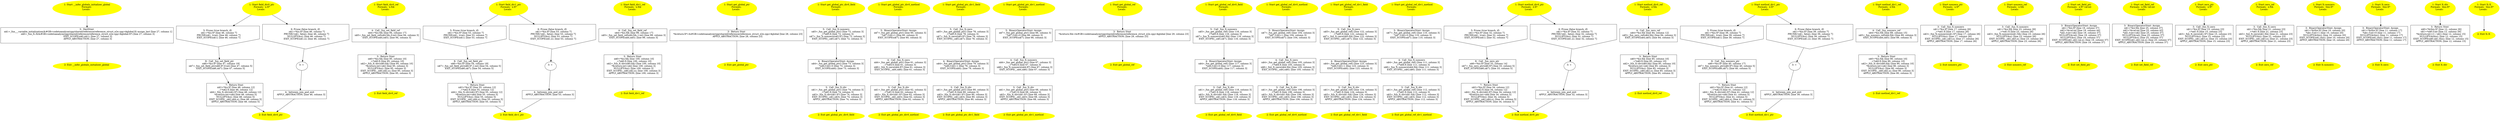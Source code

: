 /* @generated */
digraph cfg {
"__infer_globals_initializer_global.bdc08c089842ce08b974b22a75daf78e_1" [label="1: Start __infer_globals_initializer_global\nFormals: \nLocals:  \n  " color=yellow style=filled]
	

	 "__infer_globals_initializer_global.bdc08c089842ce08b974b22a75daf78e_1" -> "__infer_globals_initializer_global.bdc08c089842ce08b974b22a75daf78e_3" ;
"__infer_globals_initializer_global.bdc08c089842ce08b974b22a75daf78e_2" [label="2: Exit __infer_globals_initializer_global \n  " color=yellow style=filled]
	

"__infer_globals_initializer_global.bdc08c089842ce08b974b22a75daf78e_3" [label="3:  DeclStmt \n   n$1=_fun___variable_initialization(&#GB<codetoanalyze/cpp/shared/reference/reference_struct_e2e.cpp>$global:X) assign_last [line 27, column 1]\n  n$0=_fun_X::X(&#GB<codetoanalyze/cpp/shared/reference/reference_struct_e2e.cpp>$global:X*) [line 27, column 3]\n  EXIT_SCOPE(n$0,n$1); [line 27, column 3]\n  APPLY_ABSTRACTION; [line 27, column 3]\n " shape="box"]
	

	 "__infer_globals_initializer_global.bdc08c089842ce08b974b22a75daf78e_3" -> "__infer_globals_initializer_global.bdc08c089842ce08b974b22a75daf78e_2" ;
"field_div0_ptr(class X)#2555781581744357321.6b797bfc0b5ae2232a6e90651b2c1e32_1" [label="1: Start field_div0_ptr\nFormals:  x:X*\nLocals:  \n  " color=yellow style=filled]
	

	 "field_div0_ptr(class X)#2555781581744357321.6b797bfc0b5ae2232a6e90651b2c1e32_1" -> "field_div0_ptr(class X)#2555781581744357321.6b797bfc0b5ae2232a6e90651b2c1e32_5" ;
	 "field_div0_ptr(class X)#2555781581744357321.6b797bfc0b5ae2232a6e90651b2c1e32_1" -> "field_div0_ptr(class X)#2555781581744357321.6b797bfc0b5ae2232a6e90651b2c1e32_6" ;
"field_div0_ptr(class X)#2555781581744357321.6b797bfc0b5ae2232a6e90651b2c1e32_2" [label="2: Exit field_div0_ptr \n  " color=yellow style=filled]
	

"field_div0_ptr(class X)#2555781581744357321.6b797bfc0b5ae2232a6e90651b2c1e32_3" [label="3: + \n  " ]
	

	 "field_div0_ptr(class X)#2555781581744357321.6b797bfc0b5ae2232a6e90651b2c1e32_3" -> "field_div0_ptr(class X)#2555781581744357321.6b797bfc0b5ae2232a6e90651b2c1e32_4" ;
"field_div0_ptr(class X)#2555781581744357321.6b797bfc0b5ae2232a6e90651b2c1e32_4" [label="4:  between_join_and_exit \n   APPLY_ABSTRACTION; [line 46, column 3]\n " shape="box"]
	

	 "field_div0_ptr(class X)#2555781581744357321.6b797bfc0b5ae2232a6e90651b2c1e32_4" -> "field_div0_ptr(class X)#2555781581744357321.6b797bfc0b5ae2232a6e90651b2c1e32_2" ;
"field_div0_ptr(class X)#2555781581744357321.6b797bfc0b5ae2232a6e90651b2c1e32_5" [label="5: Prune (true branch, if) \n   n$1=*&x:X* [line 46, column 7]\n  PRUNE(n$1, true); [line 46, column 7]\n  EXIT_SCOPE(n$1); [line 46, column 7]\n " shape="invhouse"]
	

	 "field_div0_ptr(class X)#2555781581744357321.6b797bfc0b5ae2232a6e90651b2c1e32_5" -> "field_div0_ptr(class X)#2555781581744357321.6b797bfc0b5ae2232a6e90651b2c1e32_8" ;
"field_div0_ptr(class X)#2555781581744357321.6b797bfc0b5ae2232a6e90651b2c1e32_6" [label="6: Prune (false branch, if) \n   n$1=*&x:X* [line 46, column 7]\n  PRUNE(!n$1, false); [line 46, column 7]\n  NULLIFY(&x); [line 46, column 7]\n  EXIT_SCOPE(n$1,x); [line 46, column 7]\n " shape="invhouse"]
	

	 "field_div0_ptr(class X)#2555781581744357321.6b797bfc0b5ae2232a6e90651b2c1e32_6" -> "field_div0_ptr(class X)#2555781581744357321.6b797bfc0b5ae2232a6e90651b2c1e32_3" ;
"field_div0_ptr(class X)#2555781581744357321.6b797bfc0b5ae2232a6e90651b2c1e32_7" [label="7:  Return Stmt \n   n$2=*&x:X* [line 48, column 12]\n  _=*n$2:X [line 48, column 12]\n  n$4=_fun_X::div(n$2:X*) [line 48, column 12]\n  *&return:int=n$4 [line 48, column 5]\n  NULLIFY(&x); [line 48, column 5]\n  EXIT_SCOPE(_,n$2,n$4,x); [line 48, column 5]\n  APPLY_ABSTRACTION; [line 48, column 5]\n " shape="box"]
	

	 "field_div0_ptr(class X)#2555781581744357321.6b797bfc0b5ae2232a6e90651b2c1e32_7" -> "field_div0_ptr(class X)#2555781581744357321.6b797bfc0b5ae2232a6e90651b2c1e32_2" ;
"field_div0_ptr(class X)#2555781581744357321.6b797bfc0b5ae2232a6e90651b2c1e32_8" [label="8:  Call _fun_set_field_ptr \n   n$6=*&x:X* [line 47, column 19]\n  n$7=_fun_set_field_ptr(n$6:X*,0:int) [line 47, column 5]\n  EXIT_SCOPE(n$6,n$7); [line 47, column 5]\n " shape="box"]
	

	 "field_div0_ptr(class X)#2555781581744357321.6b797bfc0b5ae2232a6e90651b2c1e32_8" -> "field_div0_ptr(class X)#2555781581744357321.6b797bfc0b5ae2232a6e90651b2c1e32_7" ;
"field_div0_ref#11723804822630548942.b7eb5245bed0a75cdc2d181e5af92008_1" [label="1: Start field_div0_ref\nFormals:  x:X&\nLocals:  \n  " color=yellow style=filled]
	

	 "field_div0_ref#11723804822630548942.b7eb5245bed0a75cdc2d181e5af92008_1" -> "field_div0_ref#11723804822630548942.b7eb5245bed0a75cdc2d181e5af92008_4" ;
"field_div0_ref#11723804822630548942.b7eb5245bed0a75cdc2d181e5af92008_2" [label="2: Exit field_div0_ref \n  " color=yellow style=filled]
	

"field_div0_ref#11723804822630548942.b7eb5245bed0a75cdc2d181e5af92008_3" [label="3:  Return Stmt \n   n$0=*&x:X& [line 95, column 10]\n  _=*n$0:X [line 95, column 10]\n  n$2=_fun_X::div(n$0:X&) [line 95, column 10]\n  *&return:int=n$2 [line 95, column 3]\n  NULLIFY(&x); [line 95, column 3]\n  EXIT_SCOPE(_,n$0,n$2,x); [line 95, column 3]\n  APPLY_ABSTRACTION; [line 95, column 3]\n " shape="box"]
	

	 "field_div0_ref#11723804822630548942.b7eb5245bed0a75cdc2d181e5af92008_3" -> "field_div0_ref#11723804822630548942.b7eb5245bed0a75cdc2d181e5af92008_2" ;
"field_div0_ref#11723804822630548942.b7eb5245bed0a75cdc2d181e5af92008_4" [label="4:  Call _fun_set_field_ref \n   n$4=*&x:X& [line 94, column 17]\n  n$5=_fun_set_field_ref(n$4:X&,0:int) [line 94, column 3]\n  EXIT_SCOPE(n$4,n$5); [line 94, column 3]\n " shape="box"]
	

	 "field_div0_ref#11723804822630548942.b7eb5245bed0a75cdc2d181e5af92008_4" -> "field_div0_ref#11723804822630548942.b7eb5245bed0a75cdc2d181e5af92008_3" ;
"field_div1_ptr(class X)#10491775926176760544.81717de1848fc0d3e24eb39e45b574dd_1" [label="1: Start field_div1_ptr\nFormals:  x:X*\nLocals:  \n  " color=yellow style=filled]
	

	 "field_div1_ptr(class X)#10491775926176760544.81717de1848fc0d3e24eb39e45b574dd_1" -> "field_div1_ptr(class X)#10491775926176760544.81717de1848fc0d3e24eb39e45b574dd_5" ;
	 "field_div1_ptr(class X)#10491775926176760544.81717de1848fc0d3e24eb39e45b574dd_1" -> "field_div1_ptr(class X)#10491775926176760544.81717de1848fc0d3e24eb39e45b574dd_6" ;
"field_div1_ptr(class X)#10491775926176760544.81717de1848fc0d3e24eb39e45b574dd_2" [label="2: Exit field_div1_ptr \n  " color=yellow style=filled]
	

"field_div1_ptr(class X)#10491775926176760544.81717de1848fc0d3e24eb39e45b574dd_3" [label="3: + \n  " ]
	

	 "field_div1_ptr(class X)#10491775926176760544.81717de1848fc0d3e24eb39e45b574dd_3" -> "field_div1_ptr(class X)#10491775926176760544.81717de1848fc0d3e24eb39e45b574dd_4" ;
"field_div1_ptr(class X)#10491775926176760544.81717de1848fc0d3e24eb39e45b574dd_4" [label="4:  between_join_and_exit \n   APPLY_ABSTRACTION; [line 53, column 3]\n " shape="box"]
	

	 "field_div1_ptr(class X)#10491775926176760544.81717de1848fc0d3e24eb39e45b574dd_4" -> "field_div1_ptr(class X)#10491775926176760544.81717de1848fc0d3e24eb39e45b574dd_2" ;
"field_div1_ptr(class X)#10491775926176760544.81717de1848fc0d3e24eb39e45b574dd_5" [label="5: Prune (true branch, if) \n   n$1=*&x:X* [line 53, column 7]\n  PRUNE(n$1, true); [line 53, column 7]\n  EXIT_SCOPE(n$1); [line 53, column 7]\n " shape="invhouse"]
	

	 "field_div1_ptr(class X)#10491775926176760544.81717de1848fc0d3e24eb39e45b574dd_5" -> "field_div1_ptr(class X)#10491775926176760544.81717de1848fc0d3e24eb39e45b574dd_8" ;
"field_div1_ptr(class X)#10491775926176760544.81717de1848fc0d3e24eb39e45b574dd_6" [label="6: Prune (false branch, if) \n   n$1=*&x:X* [line 53, column 7]\n  PRUNE(!n$1, false); [line 53, column 7]\n  NULLIFY(&x); [line 53, column 7]\n  EXIT_SCOPE(n$1,x); [line 53, column 7]\n " shape="invhouse"]
	

	 "field_div1_ptr(class X)#10491775926176760544.81717de1848fc0d3e24eb39e45b574dd_6" -> "field_div1_ptr(class X)#10491775926176760544.81717de1848fc0d3e24eb39e45b574dd_3" ;
"field_div1_ptr(class X)#10491775926176760544.81717de1848fc0d3e24eb39e45b574dd_7" [label="7:  Return Stmt \n   n$2=*&x:X* [line 55, column 12]\n  _=*n$2:X [line 55, column 12]\n  n$4=_fun_X::div(n$2:X*) [line 55, column 12]\n  *&return:int=n$4 [line 55, column 5]\n  NULLIFY(&x); [line 55, column 5]\n  EXIT_SCOPE(_,n$2,n$4,x); [line 55, column 5]\n  APPLY_ABSTRACTION; [line 55, column 5]\n " shape="box"]
	

	 "field_div1_ptr(class X)#10491775926176760544.81717de1848fc0d3e24eb39e45b574dd_7" -> "field_div1_ptr(class X)#10491775926176760544.81717de1848fc0d3e24eb39e45b574dd_2" ;
"field_div1_ptr(class X)#10491775926176760544.81717de1848fc0d3e24eb39e45b574dd_8" [label="8:  Call _fun_set_field_ptr \n   n$6=*&x:X* [line 54, column 19]\n  n$7=_fun_set_field_ptr(n$6:X*,1:int) [line 54, column 5]\n  EXIT_SCOPE(n$6,n$7); [line 54, column 5]\n " shape="box"]
	

	 "field_div1_ptr(class X)#10491775926176760544.81717de1848fc0d3e24eb39e45b574dd_8" -> "field_div1_ptr(class X)#10491775926176760544.81717de1848fc0d3e24eb39e45b574dd_7" ;
"field_div1_ref#1499715418357335887.5b6e5f87301df1903e4a04faae98d6d5_1" [label="1: Start field_div1_ref\nFormals:  x:X&\nLocals:  \n  " color=yellow style=filled]
	

	 "field_div1_ref#1499715418357335887.5b6e5f87301df1903e4a04faae98d6d5_1" -> "field_div1_ref#1499715418357335887.5b6e5f87301df1903e4a04faae98d6d5_4" ;
"field_div1_ref#1499715418357335887.5b6e5f87301df1903e4a04faae98d6d5_2" [label="2: Exit field_div1_ref \n  " color=yellow style=filled]
	

"field_div1_ref#1499715418357335887.5b6e5f87301df1903e4a04faae98d6d5_3" [label="3:  Return Stmt \n   n$0=*&x:X& [line 100, column 10]\n  _=*n$0:X [line 100, column 10]\n  n$2=_fun_X::div(n$0:X&) [line 100, column 10]\n  *&return:int=n$2 [line 100, column 3]\n  NULLIFY(&x); [line 100, column 3]\n  EXIT_SCOPE(_,n$0,n$2,x); [line 100, column 3]\n  APPLY_ABSTRACTION; [line 100, column 3]\n " shape="box"]
	

	 "field_div1_ref#1499715418357335887.5b6e5f87301df1903e4a04faae98d6d5_3" -> "field_div1_ref#1499715418357335887.5b6e5f87301df1903e4a04faae98d6d5_2" ;
"field_div1_ref#1499715418357335887.5b6e5f87301df1903e4a04faae98d6d5_4" [label="4:  Call _fun_set_field_ref \n   n$4=*&x:X& [line 99, column 17]\n  n$5=_fun_set_field_ref(n$4:X&,1:int) [line 99, column 3]\n  EXIT_SCOPE(n$4,n$5); [line 99, column 3]\n " shape="box"]
	

	 "field_div1_ref#1499715418357335887.5b6e5f87301df1903e4a04faae98d6d5_4" -> "field_div1_ref#1499715418357335887.5b6e5f87301df1903e4a04faae98d6d5_3" ;
"get_global_ptr#6940583460992234632.3d4bb50869af20053c9b0c52091a0a39_1" [label="1: Start get_global_ptr\nFormals: \nLocals:  \n  " color=yellow style=filled]
	

	 "get_global_ptr#6940583460992234632.3d4bb50869af20053c9b0c52091a0a39_1" -> "get_global_ptr#6940583460992234632.3d4bb50869af20053c9b0c52091a0a39_3" ;
"get_global_ptr#6940583460992234632.3d4bb50869af20053c9b0c52091a0a39_2" [label="2: Exit get_global_ptr \n  " color=yellow style=filled]
	

"get_global_ptr#6940583460992234632.3d4bb50869af20053c9b0c52091a0a39_3" [label="3:  Return Stmt \n   *&return:X*=&#GB<codetoanalyze/cpp/shared/reference/reference_struct_e2e.cpp>$global [line 28, column 23]\n  APPLY_ABSTRACTION; [line 28, column 23]\n " shape="box"]
	

	 "get_global_ptr#6940583460992234632.3d4bb50869af20053c9b0c52091a0a39_3" -> "get_global_ptr#6940583460992234632.3d4bb50869af20053c9b0c52091a0a39_2" ;
"get_global_ptr_div0_field#8708891951617234281.85a5d13d32b9177abaa3c8c98323c45e_1" [label="1: Start get_global_ptr_div0_field\nFormals: \nLocals:  \n  " color=yellow style=filled]
	

	 "get_global_ptr_div0_field#8708891951617234281.85a5d13d32b9177abaa3c8c98323c45e_1" -> "get_global_ptr_div0_field#8708891951617234281.85a5d13d32b9177abaa3c8c98323c45e_5" ;
"get_global_ptr_div0_field#8708891951617234281.85a5d13d32b9177abaa3c8c98323c45e_2" [label="2: Exit get_global_ptr_div0_field \n  " color=yellow style=filled]
	

"get_global_ptr_div0_field#8708891951617234281.85a5d13d32b9177abaa3c8c98323c45e_3" [label="3:  Call _fun_X::div \n   n$1=_fun_get_global_ptr() [line 74, column 3]\n  _=*n$1:X [line 74, column 3]\n  n$3=_fun_X::div(n$1:X*) [line 74, column 3]\n  EXIT_SCOPE(_,n$1,n$3); [line 74, column 3]\n  APPLY_ABSTRACTION; [line 74, column 3]\n " shape="box"]
	

	 "get_global_ptr_div0_field#8708891951617234281.85a5d13d32b9177abaa3c8c98323c45e_3" -> "get_global_ptr_div0_field#8708891951617234281.85a5d13d32b9177abaa3c8c98323c45e_2" ;
"get_global_ptr_div0_field#8708891951617234281.85a5d13d32b9177abaa3c8c98323c45e_4" [label="4:  BinaryOperatorStmt: Assign \n   n$4=_fun_get_global_ptr() [line 73, column 3]\n  *n$4.f:int=0 [line 73, column 3]\n  EXIT_SCOPE(n$4); [line 73, column 3]\n " shape="box"]
	

	 "get_global_ptr_div0_field#8708891951617234281.85a5d13d32b9177abaa3c8c98323c45e_4" -> "get_global_ptr_div0_field#8708891951617234281.85a5d13d32b9177abaa3c8c98323c45e_3" ;
"get_global_ptr_div0_field#8708891951617234281.85a5d13d32b9177abaa3c8c98323c45e_5" [label="5:  Call _fun_X::nonzero \n   n$5=_fun_get_global_ptr() [line 72, column 3]\n  _=*n$5:X [line 72, column 3]\n  n$7=_fun_X::nonzero(n$5:X*) [line 72, column 3]\n  EXIT_SCOPE(_,n$5,n$7); [line 72, column 3]\n " shape="box"]
	

	 "get_global_ptr_div0_field#8708891951617234281.85a5d13d32b9177abaa3c8c98323c45e_5" -> "get_global_ptr_div0_field#8708891951617234281.85a5d13d32b9177abaa3c8c98323c45e_4" ;
"get_global_ptr_div0_method#6868600075123047675.d796dd8227b55f7d5d2ba2c1a06183dd_1" [label="1: Start get_global_ptr_div0_method\nFormals: \nLocals:  \n  " color=yellow style=filled]
	

	 "get_global_ptr_div0_method#6868600075123047675.d796dd8227b55f7d5d2ba2c1a06183dd_1" -> "get_global_ptr_div0_method#6868600075123047675.d796dd8227b55f7d5d2ba2c1a06183dd_5" ;
"get_global_ptr_div0_method#6868600075123047675.d796dd8227b55f7d5d2ba2c1a06183dd_2" [label="2: Exit get_global_ptr_div0_method \n  " color=yellow style=filled]
	

"get_global_ptr_div0_method#6868600075123047675.d796dd8227b55f7d5d2ba2c1a06183dd_3" [label="3:  Call _fun_X::div \n   n$1=_fun_get_global_ptr() [line 62, column 3]\n  _=*n$1:X [line 62, column 3]\n  n$3=_fun_X::div(n$1:X*) [line 62, column 3]\n  EXIT_SCOPE(_,n$1,n$3); [line 62, column 3]\n  APPLY_ABSTRACTION; [line 62, column 3]\n " shape="box"]
	

	 "get_global_ptr_div0_method#6868600075123047675.d796dd8227b55f7d5d2ba2c1a06183dd_3" -> "get_global_ptr_div0_method#6868600075123047675.d796dd8227b55f7d5d2ba2c1a06183dd_2" ;
"get_global_ptr_div0_method#6868600075123047675.d796dd8227b55f7d5d2ba2c1a06183dd_4" [label="4:  Call _fun_X::zero \n   n$4=_fun_get_global_ptr() [line 61, column 3]\n  _=*n$4:X [line 61, column 3]\n  n$6=_fun_X::zero(n$4:X*) [line 61, column 3]\n  EXIT_SCOPE(_,n$4,n$6); [line 61, column 3]\n " shape="box"]
	

	 "get_global_ptr_div0_method#6868600075123047675.d796dd8227b55f7d5d2ba2c1a06183dd_4" -> "get_global_ptr_div0_method#6868600075123047675.d796dd8227b55f7d5d2ba2c1a06183dd_3" ;
"get_global_ptr_div0_method#6868600075123047675.d796dd8227b55f7d5d2ba2c1a06183dd_5" [label="5:  BinaryOperatorStmt: Assign \n   n$7=_fun_get_global_ptr() [line 60, column 3]\n  *n$7.f:int=1 [line 60, column 3]\n  EXIT_SCOPE(n$7); [line 60, column 3]\n " shape="box"]
	

	 "get_global_ptr_div0_method#6868600075123047675.d796dd8227b55f7d5d2ba2c1a06183dd_5" -> "get_global_ptr_div0_method#6868600075123047675.d796dd8227b55f7d5d2ba2c1a06183dd_4" ;
"get_global_ptr_div1_field#6744083307199058304.94ebaff789d09fecbd24e3f8bfd75e70_1" [label="1: Start get_global_ptr_div1_field\nFormals: \nLocals:  \n  " color=yellow style=filled]
	

	 "get_global_ptr_div1_field#6744083307199058304.94ebaff789d09fecbd24e3f8bfd75e70_1" -> "get_global_ptr_div1_field#6744083307199058304.94ebaff789d09fecbd24e3f8bfd75e70_5" ;
"get_global_ptr_div1_field#6744083307199058304.94ebaff789d09fecbd24e3f8bfd75e70_2" [label="2: Exit get_global_ptr_div1_field \n  " color=yellow style=filled]
	

"get_global_ptr_div1_field#6744083307199058304.94ebaff789d09fecbd24e3f8bfd75e70_3" [label="3:  Call _fun_X::div \n   n$1=_fun_get_global_ptr() [line 80, column 3]\n  _=*n$1:X [line 80, column 3]\n  n$3=_fun_X::div(n$1:X*) [line 80, column 3]\n  EXIT_SCOPE(_,n$1,n$3); [line 80, column 3]\n  APPLY_ABSTRACTION; [line 80, column 3]\n " shape="box"]
	

	 "get_global_ptr_div1_field#6744083307199058304.94ebaff789d09fecbd24e3f8bfd75e70_3" -> "get_global_ptr_div1_field#6744083307199058304.94ebaff789d09fecbd24e3f8bfd75e70_2" ;
"get_global_ptr_div1_field#6744083307199058304.94ebaff789d09fecbd24e3f8bfd75e70_4" [label="4:  BinaryOperatorStmt: Assign \n   n$4=_fun_get_global_ptr() [line 79, column 3]\n  *n$4.f:int=1 [line 79, column 3]\n  EXIT_SCOPE(n$4); [line 79, column 3]\n " shape="box"]
	

	 "get_global_ptr_div1_field#6744083307199058304.94ebaff789d09fecbd24e3f8bfd75e70_4" -> "get_global_ptr_div1_field#6744083307199058304.94ebaff789d09fecbd24e3f8bfd75e70_3" ;
"get_global_ptr_div1_field#6744083307199058304.94ebaff789d09fecbd24e3f8bfd75e70_5" [label="5:  Call _fun_X::zero \n   n$5=_fun_get_global_ptr() [line 78, column 3]\n  _=*n$5:X [line 78, column 3]\n  n$7=_fun_X::zero(n$5:X*) [line 78, column 3]\n  EXIT_SCOPE(_,n$5,n$7); [line 78, column 3]\n " shape="box"]
	

	 "get_global_ptr_div1_field#6744083307199058304.94ebaff789d09fecbd24e3f8bfd75e70_5" -> "get_global_ptr_div1_field#6744083307199058304.94ebaff789d09fecbd24e3f8bfd75e70_4" ;
"get_global_ptr_div1_method#13320237176965265316.b7b17bcc9c036a753453d67e3683d764_1" [label="1: Start get_global_ptr_div1_method\nFormals: \nLocals:  \n  " color=yellow style=filled]
	

	 "get_global_ptr_div1_method#13320237176965265316.b7b17bcc9c036a753453d67e3683d764_1" -> "get_global_ptr_div1_method#13320237176965265316.b7b17bcc9c036a753453d67e3683d764_5" ;
"get_global_ptr_div1_method#13320237176965265316.b7b17bcc9c036a753453d67e3683d764_2" [label="2: Exit get_global_ptr_div1_method \n  " color=yellow style=filled]
	

"get_global_ptr_div1_method#13320237176965265316.b7b17bcc9c036a753453d67e3683d764_3" [label="3:  Call _fun_X::div \n   n$1=_fun_get_global_ptr() [line 68, column 3]\n  _=*n$1:X [line 68, column 3]\n  n$3=_fun_X::div(n$1:X*) [line 68, column 3]\n  EXIT_SCOPE(_,n$1,n$3); [line 68, column 3]\n  APPLY_ABSTRACTION; [line 68, column 3]\n " shape="box"]
	

	 "get_global_ptr_div1_method#13320237176965265316.b7b17bcc9c036a753453d67e3683d764_3" -> "get_global_ptr_div1_method#13320237176965265316.b7b17bcc9c036a753453d67e3683d764_2" ;
"get_global_ptr_div1_method#13320237176965265316.b7b17bcc9c036a753453d67e3683d764_4" [label="4:  Call _fun_X::nonzero \n   n$4=_fun_get_global_ptr() [line 67, column 3]\n  _=*n$4:X [line 67, column 3]\n  n$6=_fun_X::nonzero(n$4:X*) [line 67, column 3]\n  EXIT_SCOPE(_,n$4,n$6); [line 67, column 3]\n " shape="box"]
	

	 "get_global_ptr_div1_method#13320237176965265316.b7b17bcc9c036a753453d67e3683d764_4" -> "get_global_ptr_div1_method#13320237176965265316.b7b17bcc9c036a753453d67e3683d764_3" ;
"get_global_ptr_div1_method#13320237176965265316.b7b17bcc9c036a753453d67e3683d764_5" [label="5:  BinaryOperatorStmt: Assign \n   n$7=_fun_get_global_ptr() [line 66, column 3]\n  *n$7.f:int=0 [line 66, column 3]\n  EXIT_SCOPE(n$7); [line 66, column 3]\n " shape="box"]
	

	 "get_global_ptr_div1_method#13320237176965265316.b7b17bcc9c036a753453d67e3683d764_5" -> "get_global_ptr_div1_method#13320237176965265316.b7b17bcc9c036a753453d67e3683d764_4" ;
"get_global_ref#16631994563311505709.c5518847f25d69c08bc2da87c0d94d1b_1" [label="1: Start get_global_ref\nFormals: \nLocals:  \n  " color=yellow style=filled]
	

	 "get_global_ref#16631994563311505709.c5518847f25d69c08bc2da87c0d94d1b_1" -> "get_global_ref#16631994563311505709.c5518847f25d69c08bc2da87c0d94d1b_3" ;
"get_global_ref#16631994563311505709.c5518847f25d69c08bc2da87c0d94d1b_2" [label="2: Exit get_global_ref \n  " color=yellow style=filled]
	

"get_global_ref#16631994563311505709.c5518847f25d69c08bc2da87c0d94d1b_3" [label="3:  Return Stmt \n   *&return:X&=&#GB<codetoanalyze/cpp/shared/reference/reference_struct_e2e.cpp>$global [line 29, column 23]\n  APPLY_ABSTRACTION; [line 29, column 23]\n " shape="box"]
	

	 "get_global_ref#16631994563311505709.c5518847f25d69c08bc2da87c0d94d1b_3" -> "get_global_ref#16631994563311505709.c5518847f25d69c08bc2da87c0d94d1b_2" ;
"get_global_ref_div0_field#9894336115642083138.99dfafa929e6446e06064af81022e228_1" [label="1: Start get_global_ref_div0_field\nFormals: \nLocals:  \n  " color=yellow style=filled]
	

	 "get_global_ref_div0_field#9894336115642083138.99dfafa929e6446e06064af81022e228_1" -> "get_global_ref_div0_field#9894336115642083138.99dfafa929e6446e06064af81022e228_5" ;
"get_global_ref_div0_field#9894336115642083138.99dfafa929e6446e06064af81022e228_2" [label="2: Exit get_global_ref_div0_field \n  " color=yellow style=filled]
	

"get_global_ref_div0_field#9894336115642083138.99dfafa929e6446e06064af81022e228_3" [label="3:  Call _fun_X::div \n   n$1=_fun_get_global_ref() [line 118, column 3]\n  _=*n$1:X [line 118, column 3]\n  n$3=_fun_X::div(n$1:X&) [line 118, column 3]\n  EXIT_SCOPE(_,n$1,n$3); [line 118, column 3]\n  APPLY_ABSTRACTION; [line 118, column 3]\n " shape="box"]
	

	 "get_global_ref_div0_field#9894336115642083138.99dfafa929e6446e06064af81022e228_3" -> "get_global_ref_div0_field#9894336115642083138.99dfafa929e6446e06064af81022e228_2" ;
"get_global_ref_div0_field#9894336115642083138.99dfafa929e6446e06064af81022e228_4" [label="4:  BinaryOperatorStmt: Assign \n   n$4=_fun_get_global_ref() [line 117, column 3]\n  *n$4.f:int=0 [line 117, column 3]\n  EXIT_SCOPE(n$4); [line 117, column 3]\n " shape="box"]
	

	 "get_global_ref_div0_field#9894336115642083138.99dfafa929e6446e06064af81022e228_4" -> "get_global_ref_div0_field#9894336115642083138.99dfafa929e6446e06064af81022e228_3" ;
"get_global_ref_div0_field#9894336115642083138.99dfafa929e6446e06064af81022e228_5" [label="5:  Call _fun_X::nonzero \n   n$5=_fun_get_global_ref() [line 116, column 3]\n  _=*n$5:X [line 116, column 3]\n  n$7=_fun_X::nonzero(n$5:X&) [line 116, column 3]\n  EXIT_SCOPE(_,n$5,n$7); [line 116, column 3]\n " shape="box"]
	

	 "get_global_ref_div0_field#9894336115642083138.99dfafa929e6446e06064af81022e228_5" -> "get_global_ref_div0_field#9894336115642083138.99dfafa929e6446e06064af81022e228_4" ;
"get_global_ref_div0_method#4500024601676141702.703eacc20d3ff2ec6f40a78b62656e3a_1" [label="1: Start get_global_ref_div0_method\nFormals: \nLocals:  \n  " color=yellow style=filled]
	

	 "get_global_ref_div0_method#4500024601676141702.703eacc20d3ff2ec6f40a78b62656e3a_1" -> "get_global_ref_div0_method#4500024601676141702.703eacc20d3ff2ec6f40a78b62656e3a_5" ;
"get_global_ref_div0_method#4500024601676141702.703eacc20d3ff2ec6f40a78b62656e3a_2" [label="2: Exit get_global_ref_div0_method \n  " color=yellow style=filled]
	

"get_global_ref_div0_method#4500024601676141702.703eacc20d3ff2ec6f40a78b62656e3a_3" [label="3:  Call _fun_X::div \n   n$1=_fun_get_global_ref() [line 106, column 3]\n  _=*n$1:X [line 106, column 3]\n  n$3=_fun_X::div(n$1:X&) [line 106, column 3]\n  EXIT_SCOPE(_,n$1,n$3); [line 106, column 3]\n  APPLY_ABSTRACTION; [line 106, column 3]\n " shape="box"]
	

	 "get_global_ref_div0_method#4500024601676141702.703eacc20d3ff2ec6f40a78b62656e3a_3" -> "get_global_ref_div0_method#4500024601676141702.703eacc20d3ff2ec6f40a78b62656e3a_2" ;
"get_global_ref_div0_method#4500024601676141702.703eacc20d3ff2ec6f40a78b62656e3a_4" [label="4:  Call _fun_X::zero \n   n$4=_fun_get_global_ref() [line 105, column 3]\n  _=*n$4:X [line 105, column 3]\n  n$6=_fun_X::zero(n$4:X&) [line 105, column 3]\n  EXIT_SCOPE(_,n$4,n$6); [line 105, column 3]\n " shape="box"]
	

	 "get_global_ref_div0_method#4500024601676141702.703eacc20d3ff2ec6f40a78b62656e3a_4" -> "get_global_ref_div0_method#4500024601676141702.703eacc20d3ff2ec6f40a78b62656e3a_3" ;
"get_global_ref_div0_method#4500024601676141702.703eacc20d3ff2ec6f40a78b62656e3a_5" [label="5:  BinaryOperatorStmt: Assign \n   n$7=_fun_get_global_ref() [line 104, column 3]\n  *n$7.f:int=1 [line 104, column 3]\n  EXIT_SCOPE(n$7); [line 104, column 3]\n " shape="box"]
	

	 "get_global_ref_div0_method#4500024601676141702.703eacc20d3ff2ec6f40a78b62656e3a_5" -> "get_global_ref_div0_method#4500024601676141702.703eacc20d3ff2ec6f40a78b62656e3a_4" ;
"get_global_ref_div1_field#9400638526174087075.f2be9db8a45f6acda1c8ab83ffea2ce8_1" [label="1: Start get_global_ref_div1_field\nFormals: \nLocals:  \n  " color=yellow style=filled]
	

	 "get_global_ref_div1_field#9400638526174087075.f2be9db8a45f6acda1c8ab83ffea2ce8_1" -> "get_global_ref_div1_field#9400638526174087075.f2be9db8a45f6acda1c8ab83ffea2ce8_5" ;
"get_global_ref_div1_field#9400638526174087075.f2be9db8a45f6acda1c8ab83ffea2ce8_2" [label="2: Exit get_global_ref_div1_field \n  " color=yellow style=filled]
	

"get_global_ref_div1_field#9400638526174087075.f2be9db8a45f6acda1c8ab83ffea2ce8_3" [label="3:  Call _fun_X::div \n   n$1=_fun_get_global_ref() [line 124, column 3]\n  _=*n$1:X [line 124, column 3]\n  n$3=_fun_X::div(n$1:X&) [line 124, column 3]\n  EXIT_SCOPE(_,n$1,n$3); [line 124, column 3]\n  APPLY_ABSTRACTION; [line 124, column 3]\n " shape="box"]
	

	 "get_global_ref_div1_field#9400638526174087075.f2be9db8a45f6acda1c8ab83ffea2ce8_3" -> "get_global_ref_div1_field#9400638526174087075.f2be9db8a45f6acda1c8ab83ffea2ce8_2" ;
"get_global_ref_div1_field#9400638526174087075.f2be9db8a45f6acda1c8ab83ffea2ce8_4" [label="4:  BinaryOperatorStmt: Assign \n   n$4=_fun_get_global_ref() [line 123, column 3]\n  *n$4.f:int=1 [line 123, column 3]\n  EXIT_SCOPE(n$4); [line 123, column 3]\n " shape="box"]
	

	 "get_global_ref_div1_field#9400638526174087075.f2be9db8a45f6acda1c8ab83ffea2ce8_4" -> "get_global_ref_div1_field#9400638526174087075.f2be9db8a45f6acda1c8ab83ffea2ce8_3" ;
"get_global_ref_div1_field#9400638526174087075.f2be9db8a45f6acda1c8ab83ffea2ce8_5" [label="5:  Call _fun_X::zero \n   n$5=_fun_get_global_ref() [line 122, column 3]\n  _=*n$5:X [line 122, column 3]\n  n$7=_fun_X::zero(n$5:X&) [line 122, column 3]\n  EXIT_SCOPE(_,n$5,n$7); [line 122, column 3]\n " shape="box"]
	

	 "get_global_ref_div1_field#9400638526174087075.f2be9db8a45f6acda1c8ab83ffea2ce8_5" -> "get_global_ref_div1_field#9400638526174087075.f2be9db8a45f6acda1c8ab83ffea2ce8_4" ;
"get_global_ref_div1_method#9218905628510589917.1d66d8c44e8582bb6fcdcb7df79e3215_1" [label="1: Start get_global_ref_div1_method\nFormals: \nLocals:  \n  " color=yellow style=filled]
	

	 "get_global_ref_div1_method#9218905628510589917.1d66d8c44e8582bb6fcdcb7df79e3215_1" -> "get_global_ref_div1_method#9218905628510589917.1d66d8c44e8582bb6fcdcb7df79e3215_5" ;
"get_global_ref_div1_method#9218905628510589917.1d66d8c44e8582bb6fcdcb7df79e3215_2" [label="2: Exit get_global_ref_div1_method \n  " color=yellow style=filled]
	

"get_global_ref_div1_method#9218905628510589917.1d66d8c44e8582bb6fcdcb7df79e3215_3" [label="3:  Call _fun_X::div \n   n$1=_fun_get_global_ref() [line 112, column 3]\n  _=*n$1:X [line 112, column 3]\n  n$3=_fun_X::div(n$1:X&) [line 112, column 3]\n  EXIT_SCOPE(_,n$1,n$3); [line 112, column 3]\n  APPLY_ABSTRACTION; [line 112, column 3]\n " shape="box"]
	

	 "get_global_ref_div1_method#9218905628510589917.1d66d8c44e8582bb6fcdcb7df79e3215_3" -> "get_global_ref_div1_method#9218905628510589917.1d66d8c44e8582bb6fcdcb7df79e3215_2" ;
"get_global_ref_div1_method#9218905628510589917.1d66d8c44e8582bb6fcdcb7df79e3215_4" [label="4:  Call _fun_X::nonzero \n   n$4=_fun_get_global_ref() [line 111, column 3]\n  _=*n$4:X [line 111, column 3]\n  n$6=_fun_X::nonzero(n$4:X&) [line 111, column 3]\n  EXIT_SCOPE(_,n$4,n$6); [line 111, column 3]\n " shape="box"]
	

	 "get_global_ref_div1_method#9218905628510589917.1d66d8c44e8582bb6fcdcb7df79e3215_4" -> "get_global_ref_div1_method#9218905628510589917.1d66d8c44e8582bb6fcdcb7df79e3215_3" ;
"get_global_ref_div1_method#9218905628510589917.1d66d8c44e8582bb6fcdcb7df79e3215_5" [label="5:  BinaryOperatorStmt: Assign \n   n$7=_fun_get_global_ref() [line 110, column 3]\n  *n$7.f:int=0 [line 110, column 3]\n  EXIT_SCOPE(n$7); [line 110, column 3]\n " shape="box"]
	

	 "get_global_ref_div1_method#9218905628510589917.1d66d8c44e8582bb6fcdcb7df79e3215_5" -> "get_global_ref_div1_method#9218905628510589917.1d66d8c44e8582bb6fcdcb7df79e3215_4" ;
"method_div0_ptr(class X)#6106785648087401281.dd62393e799ba25c316919114a8426e7_1" [label="1: Start method_div0_ptr\nFormals:  x:X*\nLocals:  \n  " color=yellow style=filled]
	

	 "method_div0_ptr(class X)#6106785648087401281.dd62393e799ba25c316919114a8426e7_1" -> "method_div0_ptr(class X)#6106785648087401281.dd62393e799ba25c316919114a8426e7_5" ;
	 "method_div0_ptr(class X)#6106785648087401281.dd62393e799ba25c316919114a8426e7_1" -> "method_div0_ptr(class X)#6106785648087401281.dd62393e799ba25c316919114a8426e7_6" ;
"method_div0_ptr(class X)#6106785648087401281.dd62393e799ba25c316919114a8426e7_2" [label="2: Exit method_div0_ptr \n  " color=yellow style=filled]
	

"method_div0_ptr(class X)#6106785648087401281.dd62393e799ba25c316919114a8426e7_3" [label="3: + \n  " ]
	

	 "method_div0_ptr(class X)#6106785648087401281.dd62393e799ba25c316919114a8426e7_3" -> "method_div0_ptr(class X)#6106785648087401281.dd62393e799ba25c316919114a8426e7_4" ;
"method_div0_ptr(class X)#6106785648087401281.dd62393e799ba25c316919114a8426e7_4" [label="4:  between_join_and_exit \n   APPLY_ABSTRACTION; [line 32, column 3]\n " shape="box"]
	

	 "method_div0_ptr(class X)#6106785648087401281.dd62393e799ba25c316919114a8426e7_4" -> "method_div0_ptr(class X)#6106785648087401281.dd62393e799ba25c316919114a8426e7_2" ;
"method_div0_ptr(class X)#6106785648087401281.dd62393e799ba25c316919114a8426e7_5" [label="5: Prune (true branch, if) \n   n$1=*&x:X* [line 32, column 7]\n  PRUNE(n$1, true); [line 32, column 7]\n  EXIT_SCOPE(n$1); [line 32, column 7]\n " shape="invhouse"]
	

	 "method_div0_ptr(class X)#6106785648087401281.dd62393e799ba25c316919114a8426e7_5" -> "method_div0_ptr(class X)#6106785648087401281.dd62393e799ba25c316919114a8426e7_8" ;
"method_div0_ptr(class X)#6106785648087401281.dd62393e799ba25c316919114a8426e7_6" [label="6: Prune (false branch, if) \n   n$1=*&x:X* [line 32, column 7]\n  PRUNE(!n$1, false); [line 32, column 7]\n  NULLIFY(&x); [line 32, column 7]\n  EXIT_SCOPE(n$1,x); [line 32, column 7]\n " shape="invhouse"]
	

	 "method_div0_ptr(class X)#6106785648087401281.dd62393e799ba25c316919114a8426e7_6" -> "method_div0_ptr(class X)#6106785648087401281.dd62393e799ba25c316919114a8426e7_3" ;
"method_div0_ptr(class X)#6106785648087401281.dd62393e799ba25c316919114a8426e7_7" [label="7:  Return Stmt \n   n$2=*&x:X* [line 34, column 12]\n  _=*n$2:X [line 34, column 12]\n  n$4=_fun_X::div(n$2:X*) [line 34, column 12]\n  *&return:int=n$4 [line 34, column 5]\n  NULLIFY(&x); [line 34, column 5]\n  EXIT_SCOPE(_,n$2,n$4,x); [line 34, column 5]\n  APPLY_ABSTRACTION; [line 34, column 5]\n " shape="box"]
	

	 "method_div0_ptr(class X)#6106785648087401281.dd62393e799ba25c316919114a8426e7_7" -> "method_div0_ptr(class X)#6106785648087401281.dd62393e799ba25c316919114a8426e7_2" ;
"method_div0_ptr(class X)#6106785648087401281.dd62393e799ba25c316919114a8426e7_8" [label="8:  Call _fun_zero_ptr \n   n$6=*&x:X* [line 33, column 14]\n  n$7=_fun_zero_ptr(n$6:X*) [line 33, column 5]\n  EXIT_SCOPE(n$6,n$7); [line 33, column 5]\n " shape="box"]
	

	 "method_div0_ptr(class X)#6106785648087401281.dd62393e799ba25c316919114a8426e7_8" -> "method_div0_ptr(class X)#6106785648087401281.dd62393e799ba25c316919114a8426e7_7" ;
"method_div0_ref#12048348997540346822.5280d482da62ad0e098e3e6ad4e7915e_1" [label="1: Start method_div0_ref\nFormals:  x:X&\nLocals:  \n  " color=yellow style=filled]
	

	 "method_div0_ref#12048348997540346822.5280d482da62ad0e098e3e6ad4e7915e_1" -> "method_div0_ref#12048348997540346822.5280d482da62ad0e098e3e6ad4e7915e_4" ;
"method_div0_ref#12048348997540346822.5280d482da62ad0e098e3e6ad4e7915e_2" [label="2: Exit method_div0_ref \n  " color=yellow style=filled]
	

"method_div0_ref#12048348997540346822.5280d482da62ad0e098e3e6ad4e7915e_3" [label="3:  Return Stmt \n   n$0=*&x:X& [line 85, column 10]\n  _=*n$0:X [line 85, column 10]\n  n$2=_fun_X::div(n$0:X&) [line 85, column 10]\n  *&return:int=n$2 [line 85, column 3]\n  NULLIFY(&x); [line 85, column 3]\n  EXIT_SCOPE(_,n$0,n$2,x); [line 85, column 3]\n  APPLY_ABSTRACTION; [line 85, column 3]\n " shape="box"]
	

	 "method_div0_ref#12048348997540346822.5280d482da62ad0e098e3e6ad4e7915e_3" -> "method_div0_ref#12048348997540346822.5280d482da62ad0e098e3e6ad4e7915e_2" ;
"method_div0_ref#12048348997540346822.5280d482da62ad0e098e3e6ad4e7915e_4" [label="4:  Call _fun_zero_ref \n   n$4=*&x:X& [line 84, column 12]\n  n$5=_fun_zero_ref(n$4:X&) [line 84, column 3]\n  EXIT_SCOPE(n$4,n$5); [line 84, column 3]\n " shape="box"]
	

	 "method_div0_ref#12048348997540346822.5280d482da62ad0e098e3e6ad4e7915e_4" -> "method_div0_ref#12048348997540346822.5280d482da62ad0e098e3e6ad4e7915e_3" ;
"method_div1_ptr(class X)#3061685040798671000.64eb0c6fbbafc7f2c6db9ccea560251c_1" [label="1: Start method_div1_ptr\nFormals:  x:X*\nLocals:  \n  " color=yellow style=filled]
	

	 "method_div1_ptr(class X)#3061685040798671000.64eb0c6fbbafc7f2c6db9ccea560251c_1" -> "method_div1_ptr(class X)#3061685040798671000.64eb0c6fbbafc7f2c6db9ccea560251c_5" ;
	 "method_div1_ptr(class X)#3061685040798671000.64eb0c6fbbafc7f2c6db9ccea560251c_1" -> "method_div1_ptr(class X)#3061685040798671000.64eb0c6fbbafc7f2c6db9ccea560251c_6" ;
"method_div1_ptr(class X)#3061685040798671000.64eb0c6fbbafc7f2c6db9ccea560251c_2" [label="2: Exit method_div1_ptr \n  " color=yellow style=filled]
	

"method_div1_ptr(class X)#3061685040798671000.64eb0c6fbbafc7f2c6db9ccea560251c_3" [label="3: + \n  " ]
	

	 "method_div1_ptr(class X)#3061685040798671000.64eb0c6fbbafc7f2c6db9ccea560251c_3" -> "method_div1_ptr(class X)#3061685040798671000.64eb0c6fbbafc7f2c6db9ccea560251c_4" ;
"method_div1_ptr(class X)#3061685040798671000.64eb0c6fbbafc7f2c6db9ccea560251c_4" [label="4:  between_join_and_exit \n   APPLY_ABSTRACTION; [line 39, column 3]\n " shape="box"]
	

	 "method_div1_ptr(class X)#3061685040798671000.64eb0c6fbbafc7f2c6db9ccea560251c_4" -> "method_div1_ptr(class X)#3061685040798671000.64eb0c6fbbafc7f2c6db9ccea560251c_2" ;
"method_div1_ptr(class X)#3061685040798671000.64eb0c6fbbafc7f2c6db9ccea560251c_5" [label="5: Prune (true branch, if) \n   n$1=*&x:X* [line 39, column 7]\n  PRUNE(n$1, true); [line 39, column 7]\n  EXIT_SCOPE(n$1); [line 39, column 7]\n " shape="invhouse"]
	

	 "method_div1_ptr(class X)#3061685040798671000.64eb0c6fbbafc7f2c6db9ccea560251c_5" -> "method_div1_ptr(class X)#3061685040798671000.64eb0c6fbbafc7f2c6db9ccea560251c_8" ;
"method_div1_ptr(class X)#3061685040798671000.64eb0c6fbbafc7f2c6db9ccea560251c_6" [label="6: Prune (false branch, if) \n   n$1=*&x:X* [line 39, column 7]\n  PRUNE(!n$1, false); [line 39, column 7]\n  NULLIFY(&x); [line 39, column 7]\n  EXIT_SCOPE(n$1,x); [line 39, column 7]\n " shape="invhouse"]
	

	 "method_div1_ptr(class X)#3061685040798671000.64eb0c6fbbafc7f2c6db9ccea560251c_6" -> "method_div1_ptr(class X)#3061685040798671000.64eb0c6fbbafc7f2c6db9ccea560251c_3" ;
"method_div1_ptr(class X)#3061685040798671000.64eb0c6fbbafc7f2c6db9ccea560251c_7" [label="7:  Return Stmt \n   n$2=*&x:X* [line 41, column 12]\n  _=*n$2:X [line 41, column 12]\n  n$4=_fun_X::div(n$2:X*) [line 41, column 12]\n  *&return:int=n$4 [line 41, column 5]\n  NULLIFY(&x); [line 41, column 5]\n  EXIT_SCOPE(_,n$2,n$4,x); [line 41, column 5]\n  APPLY_ABSTRACTION; [line 41, column 5]\n " shape="box"]
	

	 "method_div1_ptr(class X)#3061685040798671000.64eb0c6fbbafc7f2c6db9ccea560251c_7" -> "method_div1_ptr(class X)#3061685040798671000.64eb0c6fbbafc7f2c6db9ccea560251c_2" ;
"method_div1_ptr(class X)#3061685040798671000.64eb0c6fbbafc7f2c6db9ccea560251c_8" [label="8:  Call _fun_nonzero_ptr \n   n$6=*&x:X* [line 40, column 17]\n  n$7=_fun_nonzero_ptr(n$6:X*) [line 40, column 5]\n  EXIT_SCOPE(n$6,n$7); [line 40, column 5]\n " shape="box"]
	

	 "method_div1_ptr(class X)#3061685040798671000.64eb0c6fbbafc7f2c6db9ccea560251c_8" -> "method_div1_ptr(class X)#3061685040798671000.64eb0c6fbbafc7f2c6db9ccea560251c_7" ;
"method_div1_ref#18445848838166655559.1ecfa9c02aff37ba12fb556cb038f32c_1" [label="1: Start method_div1_ref\nFormals:  x:X&\nLocals:  \n  " color=yellow style=filled]
	

	 "method_div1_ref#18445848838166655559.1ecfa9c02aff37ba12fb556cb038f32c_1" -> "method_div1_ref#18445848838166655559.1ecfa9c02aff37ba12fb556cb038f32c_4" ;
"method_div1_ref#18445848838166655559.1ecfa9c02aff37ba12fb556cb038f32c_2" [label="2: Exit method_div1_ref \n  " color=yellow style=filled]
	

"method_div1_ref#18445848838166655559.1ecfa9c02aff37ba12fb556cb038f32c_3" [label="3:  Return Stmt \n   n$0=*&x:X& [line 90, column 10]\n  _=*n$0:X [line 90, column 10]\n  n$2=_fun_X::div(n$0:X&) [line 90, column 10]\n  *&return:int=n$2 [line 90, column 3]\n  NULLIFY(&x); [line 90, column 3]\n  EXIT_SCOPE(_,n$0,n$2,x); [line 90, column 3]\n  APPLY_ABSTRACTION; [line 90, column 3]\n " shape="box"]
	

	 "method_div1_ref#18445848838166655559.1ecfa9c02aff37ba12fb556cb038f32c_3" -> "method_div1_ref#18445848838166655559.1ecfa9c02aff37ba12fb556cb038f32c_2" ;
"method_div1_ref#18445848838166655559.1ecfa9c02aff37ba12fb556cb038f32c_4" [label="4:  Call _fun_nonzero_ref \n   n$4=*&x:X& [line 89, column 15]\n  n$5=_fun_nonzero_ref(n$4:X&) [line 89, column 3]\n  EXIT_SCOPE(n$4,n$5); [line 89, column 3]\n " shape="box"]
	

	 "method_div1_ref#18445848838166655559.1ecfa9c02aff37ba12fb556cb038f32c_4" -> "method_div1_ref#18445848838166655559.1ecfa9c02aff37ba12fb556cb038f32c_3" ;
"nonzero_ptr(class X)#1716920554390102131.ab3e0f6dea34ce6bb6abf3732e2b1b66_1" [label="1: Start nonzero_ptr\nFormals:  x:X*\nLocals:  \n  " color=yellow style=filled]
	

	 "nonzero_ptr(class X)#1716920554390102131.ab3e0f6dea34ce6bb6abf3732e2b1b66_1" -> "nonzero_ptr(class X)#1716920554390102131.ab3e0f6dea34ce6bb6abf3732e2b1b66_3" ;
"nonzero_ptr(class X)#1716920554390102131.ab3e0f6dea34ce6bb6abf3732e2b1b66_2" [label="2: Exit nonzero_ptr \n  " color=yellow style=filled]
	

"nonzero_ptr(class X)#1716920554390102131.ab3e0f6dea34ce6bb6abf3732e2b1b66_3" [label="3:  Call _fun_X::nonzero \n   n$1=*&x:X* [line 17, column 26]\n  _=*n$1:X [line 17, column 26]\n  n$3=_fun_X::nonzero(n$1:X*) [line 17, column 26]\n  NULLIFY(&x); [line 17, column 26]\n  EXIT_SCOPE(_,n$1,n$3,x); [line 17, column 26]\n  APPLY_ABSTRACTION; [line 17, column 26]\n " shape="box"]
	

	 "nonzero_ptr(class X)#1716920554390102131.ab3e0f6dea34ce6bb6abf3732e2b1b66_3" -> "nonzero_ptr(class X)#1716920554390102131.ab3e0f6dea34ce6bb6abf3732e2b1b66_2" ;
"nonzero_ref#2062801655575406720.e5794366c34a5ecd10e2fd062a659f30_1" [label="1: Start nonzero_ref\nFormals:  x:X&\nLocals:  \n  " color=yellow style=filled]
	

	 "nonzero_ref#2062801655575406720.e5794366c34a5ecd10e2fd062a659f30_1" -> "nonzero_ref#2062801655575406720.e5794366c34a5ecd10e2fd062a659f30_3" ;
"nonzero_ref#2062801655575406720.e5794366c34a5ecd10e2fd062a659f30_2" [label="2: Exit nonzero_ref \n  " color=yellow style=filled]
	

"nonzero_ref#2062801655575406720.e5794366c34a5ecd10e2fd062a659f30_3" [label="3:  Call _fun_X::nonzero \n   n$1=*&x:X& [line 23, column 26]\n  _=*n$1:X [line 23, column 26]\n  n$3=_fun_X::nonzero(n$1:X&) [line 23, column 26]\n  NULLIFY(&x); [line 23, column 26]\n  EXIT_SCOPE(_,n$1,n$3,x); [line 23, column 26]\n  APPLY_ABSTRACTION; [line 23, column 26]\n " shape="box"]
	

	 "nonzero_ref#2062801655575406720.e5794366c34a5ecd10e2fd062a659f30_3" -> "nonzero_ref#2062801655575406720.e5794366c34a5ecd10e2fd062a659f30_2" ;
"set_field_ptr(class X)#10262801862810946974.624982a2696b528e07aa0054da333ca2_1" [label="1: Start set_field_ptr\nFormals:  x:X* val:int\nLocals:  \n  " color=yellow style=filled]
	

	 "set_field_ptr(class X)#10262801862810946974.624982a2696b528e07aa0054da333ca2_1" -> "set_field_ptr(class X)#10262801862810946974.624982a2696b528e07aa0054da333ca2_3" ;
"set_field_ptr(class X)#10262801862810946974.624982a2696b528e07aa0054da333ca2_2" [label="2: Exit set_field_ptr \n  " color=yellow style=filled]
	

"set_field_ptr(class X)#10262801862810946974.624982a2696b528e07aa0054da333ca2_3" [label="3:  BinaryOperatorStmt: Assign \n   n$1=*&x:X* [line 19, column 37]\n  n$2=*&val:int [line 19, column 44]\n  *n$1.f:int=n$2 [line 19, column 37]\n  NULLIFY(&val); [line 19, column 37]\n  NULLIFY(&x); [line 19, column 37]\n  EXIT_SCOPE(n$1,n$2,val,x); [line 19, column 37]\n  APPLY_ABSTRACTION; [line 19, column 37]\n " shape="box"]
	

	 "set_field_ptr(class X)#10262801862810946974.624982a2696b528e07aa0054da333ca2_3" -> "set_field_ptr(class X)#10262801862810946974.624982a2696b528e07aa0054da333ca2_2" ;
"set_field_ref#15177497547761982491.aa4620ee8933c900acc4164344e57432_1" [label="1: Start set_field_ref\nFormals:  x:X& val:int\nLocals:  \n  " color=yellow style=filled]
	

	 "set_field_ref#15177497547761982491.aa4620ee8933c900acc4164344e57432_1" -> "set_field_ref#15177497547761982491.aa4620ee8933c900acc4164344e57432_3" ;
"set_field_ref#15177497547761982491.aa4620ee8933c900acc4164344e57432_2" [label="2: Exit set_field_ref \n  " color=yellow style=filled]
	

"set_field_ref#15177497547761982491.aa4620ee8933c900acc4164344e57432_3" [label="3:  BinaryOperatorStmt: Assign \n   n$1=*&x:X& [line 25, column 37]\n  n$2=*&val:int [line 25, column 43]\n  *n$1.f:int=n$2 [line 25, column 37]\n  NULLIFY(&val); [line 25, column 37]\n  NULLIFY(&x); [line 25, column 37]\n  EXIT_SCOPE(n$1,n$2,val,x); [line 25, column 37]\n  APPLY_ABSTRACTION; [line 25, column 37]\n " shape="box"]
	

	 "set_field_ref#15177497547761982491.aa4620ee8933c900acc4164344e57432_3" -> "set_field_ref#15177497547761982491.aa4620ee8933c900acc4164344e57432_2" ;
"zero_ptr(class X)#12528709853087384868.d08145759acbbf21c345f01eb7eefc7e_1" [label="1: Start zero_ptr\nFormals:  x:X*\nLocals:  \n  " color=yellow style=filled]
	

	 "zero_ptr(class X)#12528709853087384868.d08145759acbbf21c345f01eb7eefc7e_1" -> "zero_ptr(class X)#12528709853087384868.d08145759acbbf21c345f01eb7eefc7e_3" ;
"zero_ptr(class X)#12528709853087384868.d08145759acbbf21c345f01eb7eefc7e_2" [label="2: Exit zero_ptr \n  " color=yellow style=filled]
	

"zero_ptr(class X)#12528709853087384868.d08145759acbbf21c345f01eb7eefc7e_3" [label="3:  Call _fun_X::zero \n   n$1=*&x:X* [line 15, column 23]\n  _=*n$1:X [line 15, column 23]\n  n$3=_fun_X::zero(n$1:X*) [line 15, column 23]\n  NULLIFY(&x); [line 15, column 23]\n  EXIT_SCOPE(_,n$1,n$3,x); [line 15, column 23]\n  APPLY_ABSTRACTION; [line 15, column 23]\n " shape="box"]
	

	 "zero_ptr(class X)#12528709853087384868.d08145759acbbf21c345f01eb7eefc7e_3" -> "zero_ptr(class X)#12528709853087384868.d08145759acbbf21c345f01eb7eefc7e_2" ;
"zero_ref#14077465191616488315.9f868765c76672369ef06a4d03ded4f3_1" [label="1: Start zero_ref\nFormals:  x:X&\nLocals:  \n  " color=yellow style=filled]
	

	 "zero_ref#14077465191616488315.9f868765c76672369ef06a4d03ded4f3_1" -> "zero_ref#14077465191616488315.9f868765c76672369ef06a4d03ded4f3_3" ;
"zero_ref#14077465191616488315.9f868765c76672369ef06a4d03ded4f3_2" [label="2: Exit zero_ref \n  " color=yellow style=filled]
	

"zero_ref#14077465191616488315.9f868765c76672369ef06a4d03ded4f3_3" [label="3:  Call _fun_X::zero \n   n$1=*&x:X& [line 21, column 23]\n  _=*n$1:X [line 21, column 23]\n  n$3=_fun_X::zero(n$1:X&) [line 21, column 23]\n  NULLIFY(&x); [line 21, column 23]\n  EXIT_SCOPE(_,n$1,n$3,x); [line 21, column 23]\n  APPLY_ABSTRACTION; [line 21, column 23]\n " shape="box"]
	

	 "zero_ref#14077465191616488315.9f868765c76672369ef06a4d03ded4f3_3" -> "zero_ref#14077465191616488315.9f868765c76672369ef06a4d03ded4f3_2" ;
"nonzero#X#(11619218627491700674).1d7c44c6589f4c816f501055b35038bc_1" [label="1: Start X::nonzero\nFormals:  this:X*\nLocals:  \n  " color=yellow style=filled]
	

	 "nonzero#X#(11619218627491700674).1d7c44c6589f4c816f501055b35038bc_1" -> "nonzero#X#(11619218627491700674).1d7c44c6589f4c816f501055b35038bc_3" ;
"nonzero#X#(11619218627491700674).1d7c44c6589f4c816f501055b35038bc_2" [label="2: Exit X::nonzero \n  " color=yellow style=filled]
	

"nonzero#X#(11619218627491700674).1d7c44c6589f4c816f501055b35038bc_3" [label="3:  BinaryOperatorStmt: Assign \n   n$1=*&this:X* [line 10, column 20]\n  *n$1.f:int=1 [line 10, column 20]\n  NULLIFY(&this); [line 10, column 20]\n  EXIT_SCOPE(n$1,this); [line 10, column 20]\n  APPLY_ABSTRACTION; [line 10, column 20]\n " shape="box"]
	

	 "nonzero#X#(11619218627491700674).1d7c44c6589f4c816f501055b35038bc_3" -> "nonzero#X#(11619218627491700674).1d7c44c6589f4c816f501055b35038bc_2" ;
"zero#X#(16299302305861440992).e13842f7b98f126e5d2188644c16a995_1" [label="1: Start X::zero\nFormals:  this:X*\nLocals:  \n  " color=yellow style=filled]
	

	 "zero#X#(16299302305861440992).e13842f7b98f126e5d2188644c16a995_1" -> "zero#X#(16299302305861440992).e13842f7b98f126e5d2188644c16a995_3" ;
"zero#X#(16299302305861440992).e13842f7b98f126e5d2188644c16a995_2" [label="2: Exit X::zero \n  " color=yellow style=filled]
	

"zero#X#(16299302305861440992).e13842f7b98f126e5d2188644c16a995_3" [label="3:  BinaryOperatorStmt: Assign \n   n$1=*&this:X* [line 11, column 17]\n  *n$1.f:int=0 [line 11, column 17]\n  NULLIFY(&this); [line 11, column 17]\n  EXIT_SCOPE(n$1,this); [line 11, column 17]\n  APPLY_ABSTRACTION; [line 11, column 17]\n " shape="box"]
	

	 "zero#X#(16299302305861440992).e13842f7b98f126e5d2188644c16a995_3" -> "zero#X#(16299302305861440992).e13842f7b98f126e5d2188644c16a995_2" ;
"div#X#(18085298371773708552).78228fdd912ebeeb718ac23bdc727c87_1" [label="1: Start X::div\nFormals:  this:X*\nLocals:  \n  " color=yellow style=filled]
	

	 "div#X#(18085298371773708552).78228fdd912ebeeb718ac23bdc727c87_1" -> "div#X#(18085298371773708552).78228fdd912ebeeb718ac23bdc727c87_3" ;
"div#X#(18085298371773708552).78228fdd912ebeeb718ac23bdc727c87_2" [label="2: Exit X::div \n  " color=yellow style=filled]
	

"div#X#(18085298371773708552).78228fdd912ebeeb718ac23bdc727c87_3" [label="3:  Return Stmt \n   n$0=*&this:X* [line 12, column 26]\n  n$1=*n$0.f:int [line 12, column 26]\n  *&return:int=(1 / n$1) [line 12, column 15]\n  NULLIFY(&this); [line 12, column 15]\n  EXIT_SCOPE(n$0,n$1,this); [line 12, column 15]\n  APPLY_ABSTRACTION; [line 12, column 15]\n " shape="box"]
	

	 "div#X#(18085298371773708552).78228fdd912ebeeb718ac23bdc727c87_3" -> "div#X#(18085298371773708552).78228fdd912ebeeb718ac23bdc727c87_2" ;
"X#X#{4951618003533511344}.a6c75b361b5e04dddb518f7e116a9ca2_1" [label="1: Start X::X\nFormals:  this:X*\nLocals:  \n  " color=yellow style=filled]
	

	 "X#X#{4951618003533511344}.a6c75b361b5e04dddb518f7e116a9ca2_1" -> "X#X#{4951618003533511344}.a6c75b361b5e04dddb518f7e116a9ca2_2" ;
"X#X#{4951618003533511344}.a6c75b361b5e04dddb518f7e116a9ca2_2" [label="2: Exit X::X \n  " color=yellow style=filled]
	

}
